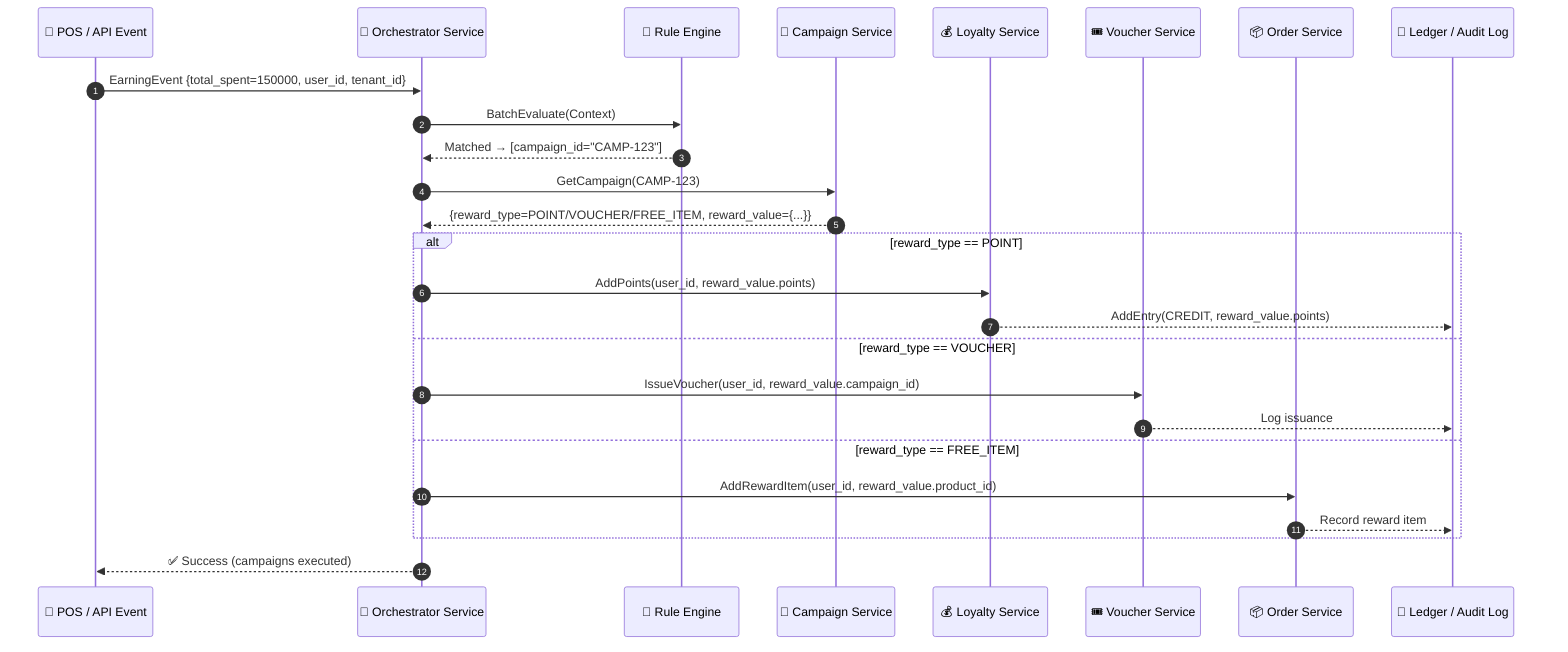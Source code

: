 sequenceDiagram
    autonumber
    participant POS as 🧾 POS / API Event
    participant Orchestrator as 🧭 Orchestrator Service
    participant Rule as 🧠 Rule Engine
    participant Campaign as 🎁 Campaign Service
    participant Loyalty as 💰 Loyalty Service
    participant Voucher as 🎟️ Voucher Service
    participant Order as 📦 Order Service
    participant Ledger as 📘 Ledger / Audit Log

    POS->>Orchestrator: EarningEvent {total_spent=150000, user_id, tenant_id}
    Orchestrator->>Rule: BatchEvaluate(Context)
    Rule-->>Orchestrator: Matched → [campaign_id="CAMP-123"]
    Orchestrator->>Campaign: GetCampaign(CAMP-123)
    Campaign-->>Orchestrator: {reward_type=POINT/VOUCHER/FREE_ITEM, reward_value={...}}

    alt reward_type == POINT
        Orchestrator->>Loyalty: AddPoints(user_id, reward_value.points)
        Loyalty-->>Ledger: AddEntry(CREDIT, reward_value.points)
    else reward_type == VOUCHER
        Orchestrator->>Voucher: IssueVoucher(user_id, reward_value.campaign_id)
        Voucher-->>Ledger: Log issuance
    else reward_type == FREE_ITEM
        Orchestrator->>Order: AddRewardItem(user_id, reward_value.product_id)
        Order-->>Ledger: Record reward item
    end

    Orchestrator-->>POS: ✅ Success (campaigns executed)